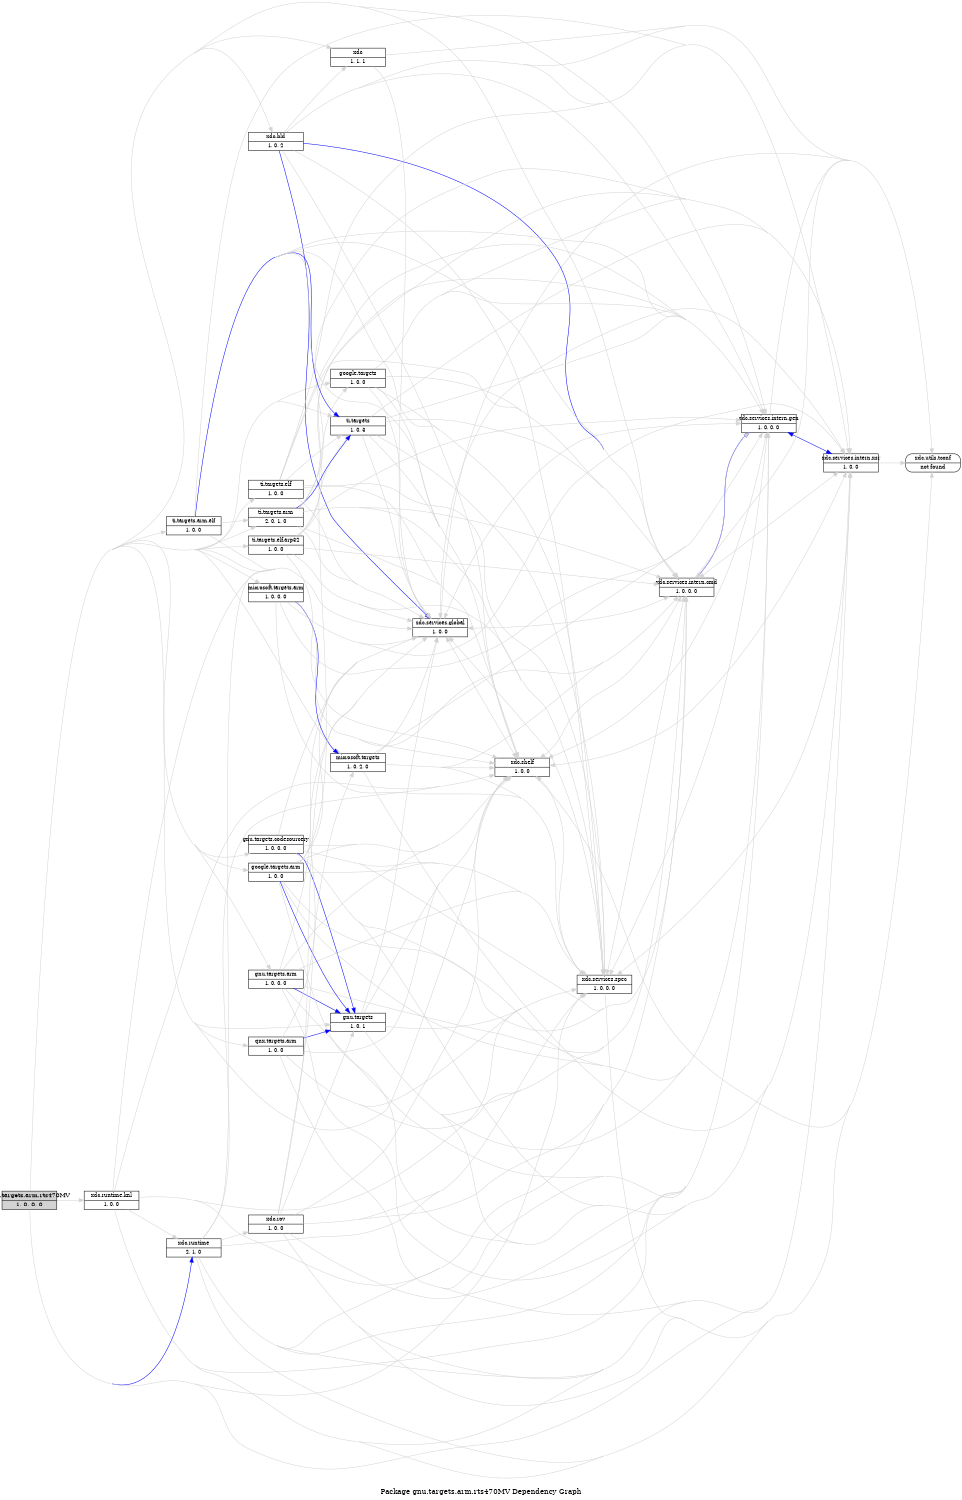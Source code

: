 digraph dependencies {
    label="\nPackage gnu.targets.arm.rts470MV Dependency Graph";
    size="7.5,10";
    rankdir=LR;
    ranksep=".75";
    concentrate="true";
    node [fixedsize=true, width=1.5, style=filled, color=black];
    node [font=Helvetica, fontsize=12, fillcolor=lightgrey];
    gnu_targets_arm_rts470MV [shape=record,label="gnu.targets.arm.rts470MV|1, 0, 0, 0", URL="../../../../../../../../../../../rtree/install/trees/products/xdcprod/xdcprod-p47/product/Linux/xdctools_3_23_02_47/packages/gnu/targets/arm/rts470MV/package/package.rel.xml"];
    node [fontsize=10, fillcolor=white];

    edge [style=solid, color=blue]
    xdc_runtime [shape=record,label="xdc.runtime|2, 1, 0", URL="../../../../../../../../../../../rtree/install/trees/products/xdcprod/xdcprod-p47/product/Linux/xdctools_3_23_02_47/packages/xdc/runtime/package/package.rel.svg"];
    gnu_targets_arm_rts470MV -> xdc_runtime;

    edge [style=solid, color=lightgrey]
    xdc [shape=record,label="xdc|1, 1, 1", URL="../../../../../../../../../../../rtree/install/trees/products/xdcprod/xdcprod-p47/product/Linux/xdctools_3_23_02_47/packages/xdc/package/package.rel.svg"];
    gnu_targets_arm_rts470MV -> xdc;
    xdc_services_global [shape=record,label="xdc.services.global|1, 0, 0", URL="../../../../../../../../../../../rtree/install/trees/products/xdcprod/xdcprod-p47/product/Linux/xdctools_3_23_02_47/packages/xdc/services/global/package/package.rel.svg"];
    gnu_targets_arm_rts470MV -> xdc_services_global;
    xdc_bld [shape=record,label="xdc.bld|1, 0, 2", URL="../../../../../../../../../../../rtree/install/trees/products/xdcprod/xdcprod-p47/product/Linux/xdctools_3_23_02_47/packages/xdc/bld/package/package.rel.svg"];
    gnu_targets_arm_rts470MV -> xdc_bld;
    ti_targets [shape=record,label="ti.targets|1, 0, 3", URL="../../../../../../../../../../../rtree/install/trees/products/xdcprod/xdcprod-p47/product/Linux/xdctools_3_23_02_47/packages/ti/targets/package/package.rel.svg"];
    gnu_targets_arm_rts470MV -> ti_targets;
    ti_targets_elf [shape=record,label="ti.targets.elf|1, 0, 0", URL="../../../../../../../../../../../rtree/install/trees/products/xdcprod/xdcprod-p47/product/Linux/xdctools_3_23_02_47/packages/ti/targets/elf/package/package.rel.svg"];
    gnu_targets_arm_rts470MV -> ti_targets_elf;
    ti_targets_elf_arp32 [shape=record,label="ti.targets.elf.arp32|1, 0, 0", URL="../../../../../../../../../../../rtree/install/trees/products/xdcprod/xdcprod-p47/product/Linux/xdctools_3_23_02_47/packages/ti/targets/elf/arp32/package/package.rel.svg"];
    gnu_targets_arm_rts470MV -> ti_targets_elf_arp32;
    ti_targets_arm [shape=record,label="ti.targets.arm|2, 0, 1, 0", URL="../../../../../../../../../../../rtree/install/trees/products/xdcprod/xdcprod-p47/product/Linux/xdctools_3_23_02_47/packages/ti/targets/arm/package/package.rel.svg"];
    gnu_targets_arm_rts470MV -> ti_targets_arm;
    ti_targets_arm_elf [shape=record,label="ti.targets.arm.elf|1, 0, 0", URL="../../../../../../../../../../../rtree/install/trees/products/xdcprod/xdcprod-p47/product/Linux/xdctools_3_23_02_47/packages/ti/targets/arm/elf/package/package.rel.svg"];
    gnu_targets_arm_rts470MV -> ti_targets_arm_elf;
    gnu_targets [shape=record,label="gnu.targets|1, 0, 1", URL="../../../../../../../../../../../rtree/install/trees/products/xdcprod/xdcprod-p47/product/Linux/xdctools_3_23_02_47/packages/gnu/targets/package/package.rel.svg"];
    gnu_targets_arm_rts470MV -> gnu_targets;
    gnu_targets_arm [shape=record,label="gnu.targets.arm|1, 0, 0, 0", URL="../../../../../../../../../../../rtree/install/trees/products/xdcprod/xdcprod-p47/product/Linux/xdctools_3_23_02_47/packages/gnu/targets/arm/package/package.rel.svg"];
    gnu_targets_arm_rts470MV -> gnu_targets_arm;
    gnu_targets_codesourcery [shape=record,label="gnu.targets.codesourcery|1, 0, 0, 0", URL="../../../../../../../../../../../rtree/install/trees/products/xdcprod/xdcprod-p47/product/Linux/xdctools_3_23_02_47/packages/gnu/targets/codesourcery/package/package.rel.svg"];
    gnu_targets_arm_rts470MV -> gnu_targets_codesourcery;
    google_targets [shape=record,label="google.targets|1, 0, 0", URL="../../../../../../../../../../../rtree/install/trees/products/xdcprod/xdcprod-p47/product/Linux/xdctools_3_23_02_47/packages/google/targets/package/package.rel.svg"];
    gnu_targets_arm_rts470MV -> google_targets;
    google_targets_arm [shape=record,label="google.targets.arm|1, 0, 0", URL="../../../../../../../../../../../rtree/install/trees/products/xdcprod/xdcprod-p47/product/Linux/xdctools_3_23_02_47/packages/google/targets/arm/package/package.rel.svg"];
    gnu_targets_arm_rts470MV -> google_targets_arm;
    microsoft_targets [shape=record,label="microsoft.targets|1, 0, 2, 0", URL="../../../../../../../../../../../rtree/install/trees/products/xdcprod/xdcprod-p47/product/Linux/xdctools_3_23_02_47/packages/microsoft/targets/package/package.rel.svg"];
    gnu_targets_arm_rts470MV -> microsoft_targets;
    microsoft_targets_arm [shape=record,label="microsoft.targets.arm|1, 0, 0, 0", URL="../../../../../../../../../../../rtree/install/trees/products/xdcprod/xdcprod-p47/product/Linux/xdctools_3_23_02_47/packages/microsoft/targets/arm/package/package.rel.svg"];
    gnu_targets_arm_rts470MV -> microsoft_targets_arm;
    qnx_targets_arm [shape=record,label="qnx.targets.arm|1, 0, 0", URL="../../../../../../../../../../../rtree/install/trees/products/xdcprod/xdcprod-p47/product/Linux/xdctools_3_23_02_47/packages/qnx/targets/arm/package/package.rel.svg"];
    gnu_targets_arm_rts470MV -> qnx_targets_arm;
    gnu_targets_arm_rts470MV -> xdc_runtime;
    xdc_runtime_knl [shape=record,label="xdc.runtime.knl|1, 0, 0", URL="../../../../../../../../../../../rtree/install/trees/products/xdcprod/xdcprod-p47/product/Linux/xdctools_3_23_02_47/packages/xdc/runtime/knl/package/package.rel.svg"];
    gnu_targets_arm_rts470MV -> xdc_runtime_knl;
    xdc_shelf [shape=record,label="xdc.shelf|1, 0, 0", URL="../../../../../../../../../../../rtree/install/trees/products/xdcprod/xdcprod-p47/product/Linux/xdctools_3_23_02_47/packages/xdc/shelf/package/package.rel.svg"];
    gnu_targets_arm_rts470MV -> xdc_shelf;
    xdc_services_spec [shape=record,label="xdc.services.spec|1, 0, 0, 0", URL="../../../../../../../../../../../rtree/install/trees/products/xdcprod/xdcprod-p47/product/Linux/xdctools_3_23_02_47/packages/xdc/services/spec/package/package.rel.svg"];
    gnu_targets_arm_rts470MV -> xdc_services_spec;
    xdc_services_intern_xsr [shape=record,label="xdc.services.intern.xsr|1, 0, 0", URL="../../../../../../../../../../../rtree/install/trees/products/xdcprod/xdcprod-p47/product/Linux/xdctools_3_23_02_47/packages/xdc/services/intern/xsr/package/package.rel.svg"];
    gnu_targets_arm_rts470MV -> xdc_services_intern_xsr;
    xdc_services_intern_gen [shape=record,label="xdc.services.intern.gen|1, 0, 0, 0", URL="../../../../../../../../../../../rtree/install/trees/products/xdcprod/xdcprod-p47/product/Linux/xdctools_3_23_02_47/packages/xdc/services/intern/gen/package/package.rel.svg"];
    gnu_targets_arm_rts470MV -> xdc_services_intern_gen;
    xdc_services_intern_cmd [shape=record,label="xdc.services.intern.cmd|1, 0, 0, 0", URL="../../../../../../../../../../../rtree/install/trees/products/xdcprod/xdcprod-p47/product/Linux/xdctools_3_23_02_47/packages/xdc/services/intern/cmd/package/package.rel.svg"];
    gnu_targets_arm_rts470MV -> xdc_services_intern_cmd;

    edge [style=solid, color=blue]
    xdc_services_intern_cmd -> xdc_shelf;
    xdc_services_intern_cmd -> xdc_services_spec;
    xdc_services_intern_cmd -> xdc_services_global;
    xdc_services_intern_cmd -> xdc_services_intern_gen;

    edge [style=solid, color=lightgrey]
    xdc_utils_tconf [shape=record,label="xdc.utils.tconf|not found"style=rounded, ];
    xdc_services_intern_cmd -> xdc_utils_tconf;
    xdc_services_intern_cmd -> xdc_services_global;
    xdc_services_intern_cmd -> xdc_services_intern_xsr;
    xdc_services_intern_cmd -> xdc_shelf;
    xdc_services_intern_cmd -> xdc_services_spec;
    xdc_services_intern_cmd -> xdc_services_intern_gen;

    edge [style=solid, color=blue]

    edge [style=solid, color=lightgrey]

    edge [style=solid, color=blue]
    xdc_services_intern_gen -> xdc_shelf;
    xdc_services_intern_gen -> xdc_services_spec;
    xdc_services_intern_gen -> xdc_services_global;
    xdc_services_intern_gen -> xdc_services_intern_xsr;

    edge [style=solid, color=lightgrey]
    xdc_services_intern_gen -> xdc_utils_tconf;
    xdc_services_intern_gen -> xdc_services_global;
    xdc_services_intern_gen -> xdc_services_intern_xsr;
    xdc_services_intern_gen -> xdc_shelf;
    xdc_services_intern_gen -> xdc_services_intern_cmd;
    xdc_services_intern_gen -> xdc_services_spec;

    edge [style=solid, color=blue]
    xdc_services_intern_xsr -> xdc_services_global;

    edge [style=solid, color=lightgrey]
    xdc_services_intern_xsr -> xdc_utils_tconf;
    xdc_services_intern_xsr -> xdc_services_global;
    xdc_services_intern_xsr -> xdc_shelf;
    xdc_services_intern_xsr -> xdc_services_intern_cmd;
    xdc_services_intern_xsr -> xdc_services_spec;
    xdc_services_intern_xsr -> xdc_services_intern_gen;

    edge [style=solid, color=blue]
    xdc_services_spec -> xdc_shelf;

    edge [style=solid, color=lightgrey]
    xdc_services_spec -> xdc_utils_tconf;
    xdc_services_spec -> xdc_services_global;
    xdc_services_spec -> xdc_services_intern_xsr;
    xdc_services_spec -> xdc_shelf;
    xdc_services_spec -> xdc_services_intern_cmd;
    xdc_services_spec -> xdc_services_intern_gen;

    edge [style=solid, color=blue]

    edge [style=solid, color=lightgrey]
    xdc_shelf -> xdc_utils_tconf;
    xdc_shelf -> xdc_services_global;
    xdc_shelf -> xdc_services_intern_xsr;
    xdc_shelf -> xdc_services_intern_cmd;
    xdc_shelf -> xdc_services_spec;
    xdc_shelf -> xdc_services_intern_gen;

    edge [style=solid, color=blue]

    edge [style=solid, color=lightgrey]
    xdc_runtime_knl -> xdc_utils_tconf;
    xdc_runtime_knl -> xdc_services_global;
    xdc_runtime_knl -> xdc_runtime;
    xdc_runtime_knl -> xdc_services_intern_xsr;
    xdc_runtime_knl -> xdc_shelf;
    xdc_runtime_knl -> xdc_services_intern_cmd;
    xdc_runtime_knl -> xdc_services_spec;
    xdc_runtime_knl -> xdc_services_intern_gen;

    edge [style=solid, color=blue]
    qnx_targets_arm -> gnu_targets;

    edge [style=solid, color=lightgrey]
    qnx_targets_arm -> xdc_services_global;
    qnx_targets_arm -> xdc_shelf;
    qnx_targets_arm -> xdc_services_spec;
    qnx_targets_arm -> xdc_services_intern_xsr;
    qnx_targets_arm -> xdc_services_intern_gen;
    qnx_targets_arm -> xdc_services_intern_cmd;

    edge [style=solid, color=blue]
    microsoft_targets_arm -> microsoft_targets;

    edge [style=solid, color=lightgrey]
    microsoft_targets_arm -> xdc_services_global;
    microsoft_targets_arm -> microsoft_targets;
    microsoft_targets_arm -> xdc_shelf;
    microsoft_targets_arm -> xdc_services_spec;
    microsoft_targets_arm -> xdc_services_intern_xsr;
    microsoft_targets_arm -> xdc_services_intern_gen;
    microsoft_targets_arm -> xdc_services_intern_cmd;

    edge [style=solid, color=blue]

    edge [style=solid, color=lightgrey]
    microsoft_targets -> xdc_services_global;
    microsoft_targets -> xdc_shelf;
    microsoft_targets -> xdc_services_spec;
    microsoft_targets -> xdc_services_intern_xsr;
    microsoft_targets -> xdc_services_intern_gen;
    microsoft_targets -> xdc_services_intern_cmd;

    edge [style=solid, color=blue]
    google_targets_arm -> gnu_targets;

    edge [style=solid, color=lightgrey]
    google_targets_arm -> xdc_services_global;
    google_targets_arm -> google_targets;
    google_targets_arm -> xdc_shelf;
    google_targets_arm -> xdc_services_spec;
    google_targets_arm -> xdc_services_intern_xsr;
    google_targets_arm -> xdc_services_intern_gen;
    google_targets_arm -> xdc_services_intern_cmd;

    edge [style=solid, color=blue]

    edge [style=solid, color=lightgrey]
    google_targets -> xdc_services_global;
    google_targets -> xdc_shelf;
    google_targets -> xdc_services_spec;
    google_targets -> xdc_services_intern_xsr;
    google_targets -> xdc_services_intern_gen;
    google_targets -> xdc_services_intern_cmd;

    edge [style=solid, color=blue]
    gnu_targets_codesourcery -> gnu_targets;

    edge [style=solid, color=lightgrey]
    gnu_targets_codesourcery -> xdc_services_global;
    gnu_targets_codesourcery -> gnu_targets;
    gnu_targets_codesourcery -> xdc_shelf;
    gnu_targets_codesourcery -> xdc_services_spec;
    gnu_targets_codesourcery -> xdc_services_intern_xsr;
    gnu_targets_codesourcery -> xdc_services_intern_gen;
    gnu_targets_codesourcery -> xdc_services_intern_cmd;

    edge [style=solid, color=blue]
    gnu_targets_arm -> gnu_targets;

    edge [style=solid, color=lightgrey]
    gnu_targets_arm -> xdc_services_global;
    gnu_targets_arm -> gnu_targets;
    gnu_targets_arm -> xdc_shelf;
    gnu_targets_arm -> xdc_services_spec;
    gnu_targets_arm -> xdc_services_intern_xsr;
    gnu_targets_arm -> xdc_services_intern_gen;
    gnu_targets_arm -> xdc_services_intern_cmd;

    edge [style=solid, color=blue]

    edge [style=solid, color=lightgrey]
    gnu_targets -> xdc_services_global;
    gnu_targets -> xdc_shelf;
    gnu_targets -> xdc_services_spec;
    gnu_targets -> xdc_services_intern_xsr;
    gnu_targets -> xdc_services_intern_gen;
    gnu_targets -> xdc_services_intern_cmd;

    edge [style=solid, color=blue]
    ti_targets_arm_elf -> ti_targets;

    edge [style=solid, color=lightgrey]
    ti_targets_arm_elf -> xdc_services_global;
    ti_targets_arm_elf -> ti_targets;
    ti_targets_arm_elf -> ti_targets_arm;
    ti_targets_arm_elf -> xdc_shelf;
    ti_targets_arm_elf -> xdc_services_spec;
    ti_targets_arm_elf -> xdc_services_intern_xsr;
    ti_targets_arm_elf -> xdc_services_intern_gen;
    ti_targets_arm_elf -> xdc_services_intern_cmd;

    edge [style=solid, color=blue]
    ti_targets_arm -> ti_targets;

    edge [style=solid, color=lightgrey]
    ti_targets_arm -> xdc_services_global;
    ti_targets_arm -> ti_targets;
    ti_targets_arm -> xdc_shelf;
    ti_targets_arm -> xdc_services_spec;
    ti_targets_arm -> xdc_services_intern_xsr;
    ti_targets_arm -> xdc_services_intern_gen;
    ti_targets_arm -> xdc_services_intern_cmd;

    edge [style=solid, color=blue]

    edge [style=solid, color=lightgrey]
    ti_targets_elf_arp32 -> xdc_services_global;
    ti_targets_elf_arp32 -> ti_targets;
    ti_targets_elf_arp32 -> xdc_shelf;
    ti_targets_elf_arp32 -> xdc_services_spec;
    ti_targets_elf_arp32 -> xdc_services_intern_xsr;
    ti_targets_elf_arp32 -> xdc_services_intern_gen;
    ti_targets_elf_arp32 -> xdc_services_intern_cmd;

    edge [style=solid, color=blue]

    edge [style=solid, color=lightgrey]
    ti_targets_elf -> xdc_services_global;
    ti_targets_elf -> ti_targets;
    ti_targets_elf -> xdc_shelf;
    ti_targets_elf -> xdc_services_spec;
    ti_targets_elf -> xdc_services_intern_xsr;
    ti_targets_elf -> xdc_services_intern_gen;
    ti_targets_elf -> xdc_services_intern_cmd;

    edge [style=solid, color=blue]

    edge [style=solid, color=lightgrey]
    ti_targets -> xdc_services_global;
    ti_targets -> xdc_shelf;
    ti_targets -> xdc_services_spec;
    ti_targets -> xdc_services_intern_xsr;
    ti_targets -> xdc_services_intern_gen;
    ti_targets -> xdc_services_intern_cmd;

    edge [style=solid, color=blue]
    xdc_bld -> xdc_services_global;
    xdc_bld -> xdc_services_intern_cmd;

    edge [style=solid, color=lightgrey]
    xdc_bld -> xdc_utils_tconf;
    xdc_bld -> xdc;
    xdc_bld -> xdc_services_global;
    xdc_bld -> xdc_services_intern_xsr;
    xdc_bld -> xdc_shelf;
    xdc_bld -> xdc_services_intern_cmd;
    xdc_bld -> xdc_services_spec;
    xdc_bld -> xdc_services_intern_gen;

    edge [style=solid, color=blue]

    edge [style=solid, color=lightgrey]
    xdc_services_global -> xdc_utils_tconf;
    xdc_services_global -> xdc_services_intern_xsr;
    xdc_services_global -> xdc_shelf;
    xdc_services_global -> xdc_services_intern_cmd;
    xdc_services_global -> xdc_services_spec;
    xdc_services_global -> xdc_services_intern_gen;

    edge [style=solid, color=blue]

    edge [style=solid, color=lightgrey]
    xdc -> xdc_utils_tconf;
    xdc -> xdc_services_global;

    edge [style=solid, color=blue]

    edge [style=solid, color=lightgrey]
    xdc_runtime -> xdc_utils_tconf;
    xdc_runtime -> xdc_services_global;
    xdc_rov [shape=record,label="xdc.rov|1, 0, 0", URL="../../../../../../../../../../../rtree/install/trees/products/xdcprod/xdcprod-p47/product/Linux/xdctools_3_23_02_47/packages/xdc/rov/package/package.rel.svg"];
    xdc_runtime -> xdc_rov;
    xdc_runtime -> xdc_services_intern_xsr;
    xdc_runtime -> xdc_shelf;
    xdc_runtime -> xdc_services_intern_cmd;
    xdc_runtime -> xdc_services_spec;
    xdc_runtime -> xdc_services_intern_gen;

    edge [style=solid, color=blue]

    edge [style=solid, color=lightgrey]
    xdc_rov -> xdc_utils_tconf;
    xdc_rov -> xdc_services_global;
    xdc_rov -> gnu_targets;
    xdc_rov -> microsoft_targets;
    xdc_rov -> xdc_services_intern_xsr;
    xdc_rov -> xdc_shelf;
    xdc_rov -> xdc_services_intern_cmd;
    xdc_rov -> xdc_services_spec;
    xdc_rov -> xdc_services_intern_gen;
}
